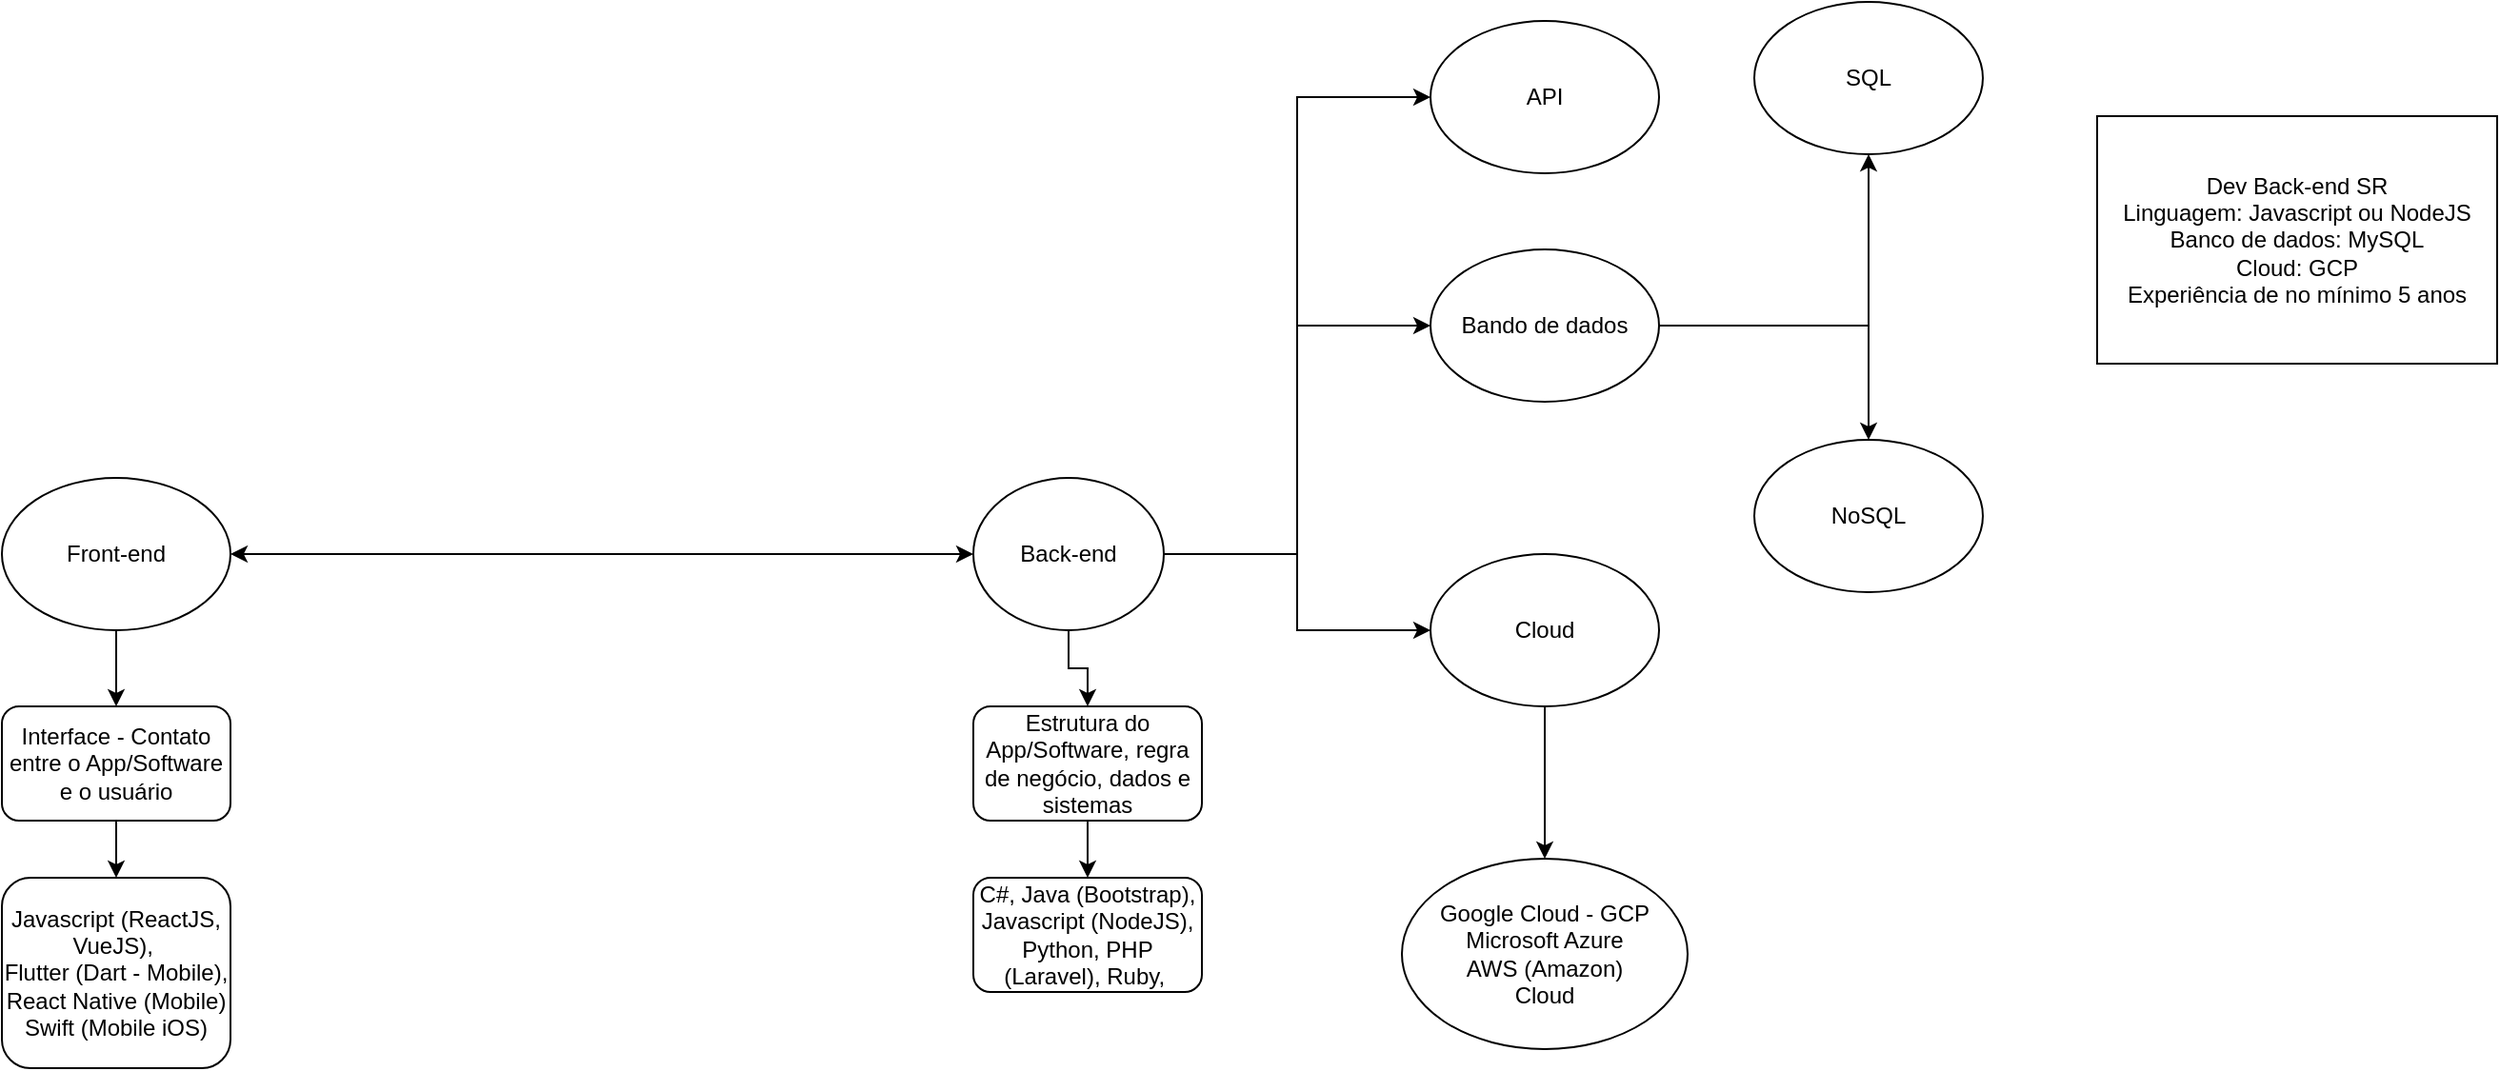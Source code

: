 <mxfile version="22.1.4" type="github">
  <diagram name="Página-1" id="AJWxOjH_5_OktmNJ9hGk">
    <mxGraphModel dx="797" dy="1498" grid="1" gridSize="10" guides="1" tooltips="1" connect="1" arrows="1" fold="1" page="1" pageScale="1" pageWidth="827" pageHeight="1169" math="0" shadow="0">
      <root>
        <mxCell id="0" />
        <mxCell id="1" parent="0" />
        <mxCell id="P1rKvuAk7t1AXFkWkFHj-5" value="" style="edgeStyle=orthogonalEdgeStyle;rounded=0;orthogonalLoop=1;jettySize=auto;html=1;" edge="1" parent="1" source="CRSJbjg0BIl_XXqC02gK-1" target="CRSJbjg0BIl_XXqC02gK-3">
          <mxGeometry relative="1" as="geometry" />
        </mxCell>
        <mxCell id="CRSJbjg0BIl_XXqC02gK-1" value="Front-end" style="ellipse;whiteSpace=wrap;html=1;" parent="1" vertex="1">
          <mxGeometry x="40" y="50" width="120" height="80" as="geometry" />
        </mxCell>
        <mxCell id="P1rKvuAk7t1AXFkWkFHj-2" value="" style="edgeStyle=orthogonalEdgeStyle;rounded=0;orthogonalLoop=1;jettySize=auto;html=1;" edge="1" parent="1" source="CRSJbjg0BIl_XXqC02gK-2" target="CRSJbjg0BIl_XXqC02gK-4">
          <mxGeometry relative="1" as="geometry" />
        </mxCell>
        <mxCell id="P1rKvuAk7t1AXFkWkFHj-19" value="" style="edgeStyle=orthogonalEdgeStyle;rounded=0;orthogonalLoop=1;jettySize=auto;html=1;" edge="1" parent="1" source="CRSJbjg0BIl_XXqC02gK-2" target="P1rKvuAk7t1AXFkWkFHj-11">
          <mxGeometry relative="1" as="geometry" />
        </mxCell>
        <mxCell id="P1rKvuAk7t1AXFkWkFHj-21" style="edgeStyle=orthogonalEdgeStyle;rounded=0;orthogonalLoop=1;jettySize=auto;html=1;entryX=0;entryY=0.5;entryDx=0;entryDy=0;" edge="1" parent="1" source="CRSJbjg0BIl_XXqC02gK-2" target="P1rKvuAk7t1AXFkWkFHj-10">
          <mxGeometry relative="1" as="geometry" />
        </mxCell>
        <mxCell id="P1rKvuAk7t1AXFkWkFHj-22" style="edgeStyle=orthogonalEdgeStyle;rounded=0;orthogonalLoop=1;jettySize=auto;html=1;entryX=0;entryY=0.5;entryDx=0;entryDy=0;" edge="1" parent="1" source="CRSJbjg0BIl_XXqC02gK-2" target="P1rKvuAk7t1AXFkWkFHj-12">
          <mxGeometry relative="1" as="geometry" />
        </mxCell>
        <mxCell id="CRSJbjg0BIl_XXqC02gK-2" value="Back-end" style="ellipse;whiteSpace=wrap;html=1;" parent="1" vertex="1">
          <mxGeometry x="550" y="50" width="100" height="80" as="geometry" />
        </mxCell>
        <mxCell id="P1rKvuAk7t1AXFkWkFHj-6" value="" style="edgeStyle=orthogonalEdgeStyle;rounded=0;orthogonalLoop=1;jettySize=auto;html=1;" edge="1" parent="1" source="CRSJbjg0BIl_XXqC02gK-3" target="P1rKvuAk7t1AXFkWkFHj-4">
          <mxGeometry relative="1" as="geometry" />
        </mxCell>
        <mxCell id="CRSJbjg0BIl_XXqC02gK-3" value="Interface - Contato entre o App/Software e o usuário" style="rounded=1;whiteSpace=wrap;html=1;" parent="1" vertex="1">
          <mxGeometry x="40" y="170" width="120" height="60" as="geometry" />
        </mxCell>
        <mxCell id="P1rKvuAk7t1AXFkWkFHj-7" value="" style="edgeStyle=orthogonalEdgeStyle;rounded=0;orthogonalLoop=1;jettySize=auto;html=1;" edge="1" parent="1" source="CRSJbjg0BIl_XXqC02gK-4" target="P1rKvuAk7t1AXFkWkFHj-3">
          <mxGeometry relative="1" as="geometry" />
        </mxCell>
        <mxCell id="CRSJbjg0BIl_XXqC02gK-4" value="Estrutura do App/Software, regra de negócio, dados e sistemas" style="rounded=1;whiteSpace=wrap;html=1;" parent="1" vertex="1">
          <mxGeometry x="550" y="170" width="120" height="60" as="geometry" />
        </mxCell>
        <mxCell id="P1rKvuAk7t1AXFkWkFHj-1" value="" style="endArrow=classic;startArrow=classic;html=1;rounded=0;entryX=0;entryY=0.5;entryDx=0;entryDy=0;" edge="1" parent="1" target="CRSJbjg0BIl_XXqC02gK-2">
          <mxGeometry width="50" height="50" relative="1" as="geometry">
            <mxPoint x="160" y="90" as="sourcePoint" />
            <mxPoint x="210" y="40" as="targetPoint" />
          </mxGeometry>
        </mxCell>
        <mxCell id="P1rKvuAk7t1AXFkWkFHj-3" value="C#, Java (Bootstrap), Javascript (NodeJS), Python, PHP (Laravel), Ruby,&amp;nbsp;" style="rounded=1;whiteSpace=wrap;html=1;" vertex="1" parent="1">
          <mxGeometry x="550" y="260" width="120" height="60" as="geometry" />
        </mxCell>
        <mxCell id="P1rKvuAk7t1AXFkWkFHj-4" value="Javascript (ReactJS, VueJS),&amp;nbsp;&lt;br&gt;Flutter (Dart - Mobile), React Native (Mobile)&lt;br&gt;Swift (Mobile iOS)&lt;br&gt;" style="rounded=1;whiteSpace=wrap;html=1;" vertex="1" parent="1">
          <mxGeometry x="40" y="260" width="120" height="100" as="geometry" />
        </mxCell>
        <mxCell id="P1rKvuAk7t1AXFkWkFHj-16" value="" style="edgeStyle=orthogonalEdgeStyle;rounded=0;orthogonalLoop=1;jettySize=auto;html=1;" edge="1" parent="1" source="P1rKvuAk7t1AXFkWkFHj-10" target="P1rKvuAk7t1AXFkWkFHj-13">
          <mxGeometry relative="1" as="geometry" />
        </mxCell>
        <mxCell id="P1rKvuAk7t1AXFkWkFHj-17" style="edgeStyle=orthogonalEdgeStyle;rounded=0;orthogonalLoop=1;jettySize=auto;html=1;" edge="1" parent="1" source="P1rKvuAk7t1AXFkWkFHj-10" target="P1rKvuAk7t1AXFkWkFHj-14">
          <mxGeometry relative="1" as="geometry" />
        </mxCell>
        <mxCell id="P1rKvuAk7t1AXFkWkFHj-10" value="Bando de dados" style="ellipse;whiteSpace=wrap;html=1;" vertex="1" parent="1">
          <mxGeometry x="790" y="-70" width="120" height="80" as="geometry" />
        </mxCell>
        <mxCell id="P1rKvuAk7t1AXFkWkFHj-20" value="" style="edgeStyle=orthogonalEdgeStyle;rounded=0;orthogonalLoop=1;jettySize=auto;html=1;" edge="1" parent="1" source="P1rKvuAk7t1AXFkWkFHj-11" target="P1rKvuAk7t1AXFkWkFHj-18">
          <mxGeometry relative="1" as="geometry" />
        </mxCell>
        <mxCell id="P1rKvuAk7t1AXFkWkFHj-11" value="Cloud" style="ellipse;whiteSpace=wrap;html=1;" vertex="1" parent="1">
          <mxGeometry x="790" y="90" width="120" height="80" as="geometry" />
        </mxCell>
        <mxCell id="P1rKvuAk7t1AXFkWkFHj-12" value="API" style="ellipse;whiteSpace=wrap;html=1;" vertex="1" parent="1">
          <mxGeometry x="790" y="-190" width="120" height="80" as="geometry" />
        </mxCell>
        <mxCell id="P1rKvuAk7t1AXFkWkFHj-13" value="NoSQL" style="ellipse;whiteSpace=wrap;html=1;" vertex="1" parent="1">
          <mxGeometry x="960" y="30" width="120" height="80" as="geometry" />
        </mxCell>
        <mxCell id="P1rKvuAk7t1AXFkWkFHj-14" value="SQL" style="ellipse;whiteSpace=wrap;html=1;" vertex="1" parent="1">
          <mxGeometry x="960" y="-200" width="120" height="80" as="geometry" />
        </mxCell>
        <mxCell id="P1rKvuAk7t1AXFkWkFHj-15" value="Dev Back-end SR&lt;br&gt;Linguagem: Javascript ou NodeJS&lt;br&gt;Banco de dados: MySQL&lt;br&gt;Cloud: GCP&lt;br&gt;Experiência de no mínimo 5 anos" style="whiteSpace=wrap;html=1;" vertex="1" parent="1">
          <mxGeometry x="1140" y="-140" width="210" height="130" as="geometry" />
        </mxCell>
        <mxCell id="P1rKvuAk7t1AXFkWkFHj-18" value="Google Cloud - GCP&lt;br&gt;Microsoft Azure&lt;br&gt;AWS (Amazon)&lt;br&gt;Cloud" style="ellipse;whiteSpace=wrap;html=1;" vertex="1" parent="1">
          <mxGeometry x="775" y="250" width="150" height="100" as="geometry" />
        </mxCell>
      </root>
    </mxGraphModel>
  </diagram>
</mxfile>
